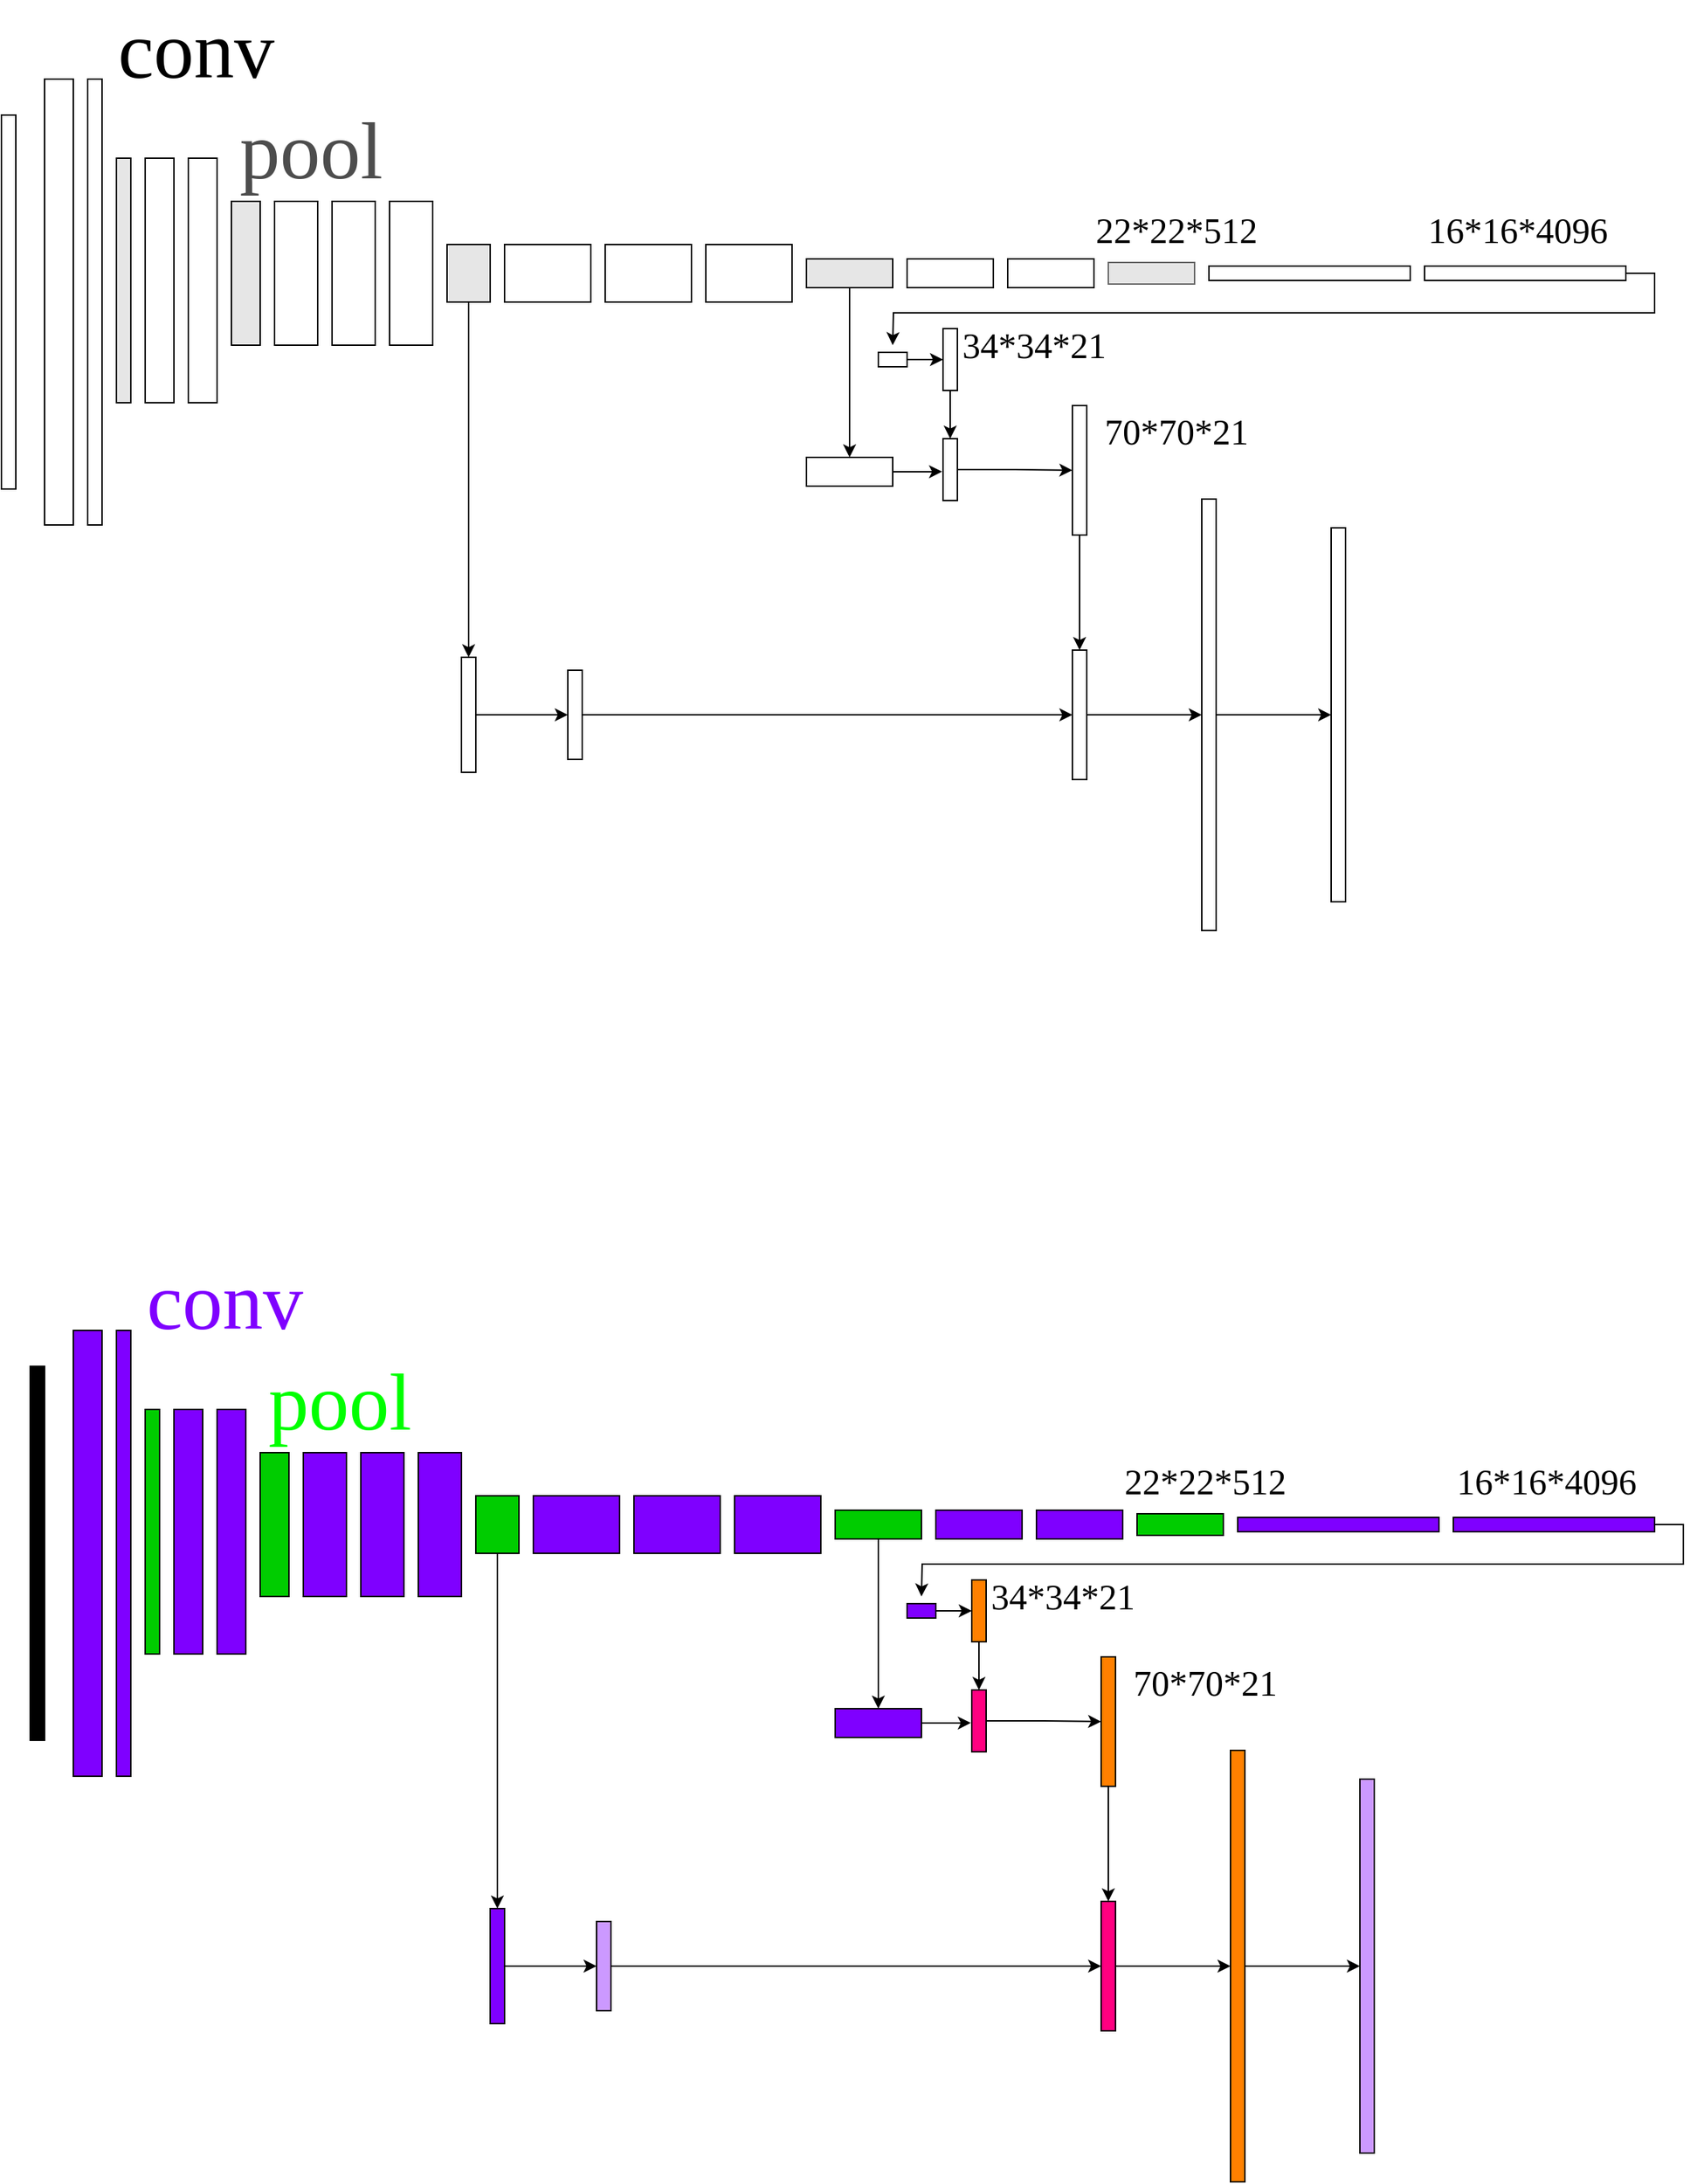 <mxfile version="12.8.1" type="github">
  <diagram id="4vmw9qc6sN0B8Oa-BUN9" name="Page-1">
    <mxGraphModel dx="1552" dy="763" grid="1" gridSize="10" guides="1" tooltips="1" connect="1" arrows="1" fold="1" page="1" pageScale="1" pageWidth="827" pageHeight="1169" math="0" shadow="0">
      <root>
        <mxCell id="0" />
        <mxCell id="1" parent="0" />
        <mxCell id="EISd4JiYMSwrplZ_3Wii-1" value="" style="rounded=0;whiteSpace=wrap;html=1;strokeColor=#000000;fillColor=#FFFFFF;fontFamily=Times New Roman;fontSize=25;" parent="1" vertex="1">
          <mxGeometry x="20" y="180" width="10" height="260" as="geometry" />
        </mxCell>
        <mxCell id="EISd4JiYMSwrplZ_3Wii-2" value="" style="rounded=0;whiteSpace=wrap;html=1;fillColor=#FFFFFF;fontFamily=Times New Roman;fontSize=25;" parent="1" vertex="1">
          <mxGeometry x="50" y="155" width="20" height="310" as="geometry" />
        </mxCell>
        <mxCell id="EISd4JiYMSwrplZ_3Wii-3" value="" style="rounded=0;whiteSpace=wrap;html=1;fillColor=#FFFFFF;fontFamily=Times New Roman;fontSize=25;" parent="1" vertex="1">
          <mxGeometry x="80" y="155" width="10" height="310" as="geometry" />
        </mxCell>
        <mxCell id="EISd4JiYMSwrplZ_3Wii-4" value="" style="rounded=0;whiteSpace=wrap;html=1;fillColor=#E6E6E6;fontFamily=Times New Roman;fontSize=25;" parent="1" vertex="1">
          <mxGeometry x="100" y="210" width="10" height="170" as="geometry" />
        </mxCell>
        <mxCell id="EISd4JiYMSwrplZ_3Wii-5" value="" style="rounded=0;whiteSpace=wrap;html=1;fillColor=#FFFFFF;fontFamily=Times New Roman;fontSize=25;" parent="1" vertex="1">
          <mxGeometry x="120" y="210" width="20" height="170" as="geometry" />
        </mxCell>
        <mxCell id="EISd4JiYMSwrplZ_3Wii-7" value="" style="rounded=0;whiteSpace=wrap;html=1;fillColor=#FFFFFF;fontFamily=Times New Roman;fontSize=25;" parent="1" vertex="1">
          <mxGeometry x="150" y="210" width="20" height="170" as="geometry" />
        </mxCell>
        <mxCell id="EISd4JiYMSwrplZ_3Wii-8" value="" style="rounded=0;whiteSpace=wrap;html=1;fillColor=#E6E6E6;fontFamily=Times New Roman;fontSize=25;" parent="1" vertex="1">
          <mxGeometry x="180" y="240" width="20" height="100" as="geometry" />
        </mxCell>
        <mxCell id="EISd4JiYMSwrplZ_3Wii-9" value="" style="rounded=0;whiteSpace=wrap;html=1;fillColor=#FFFFFF;fontFamily=Times New Roman;fontSize=25;" parent="1" vertex="1">
          <mxGeometry x="210" y="240" width="30" height="100" as="geometry" />
        </mxCell>
        <mxCell id="EISd4JiYMSwrplZ_3Wii-11" value="" style="rounded=0;whiteSpace=wrap;html=1;fillColor=#FFFFFF;fontFamily=Times New Roman;fontSize=25;" parent="1" vertex="1">
          <mxGeometry x="250" y="240" width="30" height="100" as="geometry" />
        </mxCell>
        <mxCell id="EISd4JiYMSwrplZ_3Wii-12" value="" style="rounded=0;whiteSpace=wrap;html=1;fillColor=#FFFFFF;fontFamily=Times New Roman;fontSize=25;" parent="1" vertex="1">
          <mxGeometry x="290" y="240" width="30" height="100" as="geometry" />
        </mxCell>
        <mxCell id="EISd4JiYMSwrplZ_3Wii-50" value="" style="edgeStyle=orthogonalEdgeStyle;rounded=0;orthogonalLoop=1;jettySize=auto;html=1;exitX=0.5;exitY=1;exitDx=0;exitDy=0;fontFamily=Times New Roman;fontSize=25;" parent="1" source="EISd4JiYMSwrplZ_3Wii-13" target="EISd4JiYMSwrplZ_3Wii-49" edge="1">
          <mxGeometry relative="1" as="geometry">
            <mxPoint x="345" y="325" as="sourcePoint" />
          </mxGeometry>
        </mxCell>
        <mxCell id="EISd4JiYMSwrplZ_3Wii-13" value="" style="rounded=0;whiteSpace=wrap;html=1;fillColor=#E6E6E6;fontFamily=Times New Roman;fontSize=25;" parent="1" vertex="1">
          <mxGeometry x="330" y="270" width="30" height="40" as="geometry" />
        </mxCell>
        <mxCell id="EISd4JiYMSwrplZ_3Wii-52" value="" style="edgeStyle=orthogonalEdgeStyle;rounded=0;orthogonalLoop=1;jettySize=auto;html=1;entryX=0;entryY=0.5;entryDx=0;entryDy=0;fontFamily=Times New Roman;fontSize=25;" parent="1" source="EISd4JiYMSwrplZ_3Wii-49" target="EISd4JiYMSwrplZ_3Wii-43" edge="1">
          <mxGeometry relative="1" as="geometry">
            <mxPoint x="411" y="592" as="targetPoint" />
          </mxGeometry>
        </mxCell>
        <mxCell id="EISd4JiYMSwrplZ_3Wii-49" value="" style="rounded=0;whiteSpace=wrap;html=1;fillColor=#FFFFFF;fontFamily=Times New Roman;fontSize=25;" parent="1" vertex="1">
          <mxGeometry x="340" y="557" width="10" height="80" as="geometry" />
        </mxCell>
        <mxCell id="EISd4JiYMSwrplZ_3Wii-48" value="" style="edgeStyle=orthogonalEdgeStyle;rounded=0;orthogonalLoop=1;jettySize=auto;html=1;fontFamily=Times New Roman;fontSize=25;" parent="1" source="EISd4JiYMSwrplZ_3Wii-43" target="EISd4JiYMSwrplZ_3Wii-36" edge="1">
          <mxGeometry relative="1" as="geometry">
            <mxPoint x="440" y="580" as="targetPoint" />
          </mxGeometry>
        </mxCell>
        <mxCell id="EISd4JiYMSwrplZ_3Wii-43" value="" style="rounded=0;whiteSpace=wrap;html=1;fillColor=#FFFFFF;fontFamily=Times New Roman;fontSize=25;" parent="1" vertex="1">
          <mxGeometry x="414" y="566" width="10" height="62" as="geometry" />
        </mxCell>
        <mxCell id="EISd4JiYMSwrplZ_3Wii-15" value="" style="rounded=0;whiteSpace=wrap;html=1;fillColor=#FFFFFF;fontFamily=Times New Roman;fontSize=25;" parent="1" vertex="1">
          <mxGeometry x="370" y="270" width="60" height="40" as="geometry" />
        </mxCell>
        <mxCell id="EISd4JiYMSwrplZ_3Wii-17" value="" style="rounded=0;whiteSpace=wrap;html=1;fillColor=#FFFFFF;fontFamily=Times New Roman;fontSize=25;" parent="1" vertex="1">
          <mxGeometry x="440" y="270" width="60" height="40" as="geometry" />
        </mxCell>
        <mxCell id="EISd4JiYMSwrplZ_3Wii-18" value="" style="rounded=0;whiteSpace=wrap;html=1;fillColor=#FFFFFF;fontFamily=Times New Roman;fontSize=25;" parent="1" vertex="1">
          <mxGeometry x="510" y="270" width="60" height="40" as="geometry" />
        </mxCell>
        <mxCell id="EISd4JiYMSwrplZ_3Wii-58" value="" style="edgeStyle=orthogonalEdgeStyle;rounded=0;orthogonalLoop=1;jettySize=auto;html=1;fontFamily=Times New Roman;fontSize=25;" parent="1" source="EISd4JiYMSwrplZ_3Wii-19" target="EISd4JiYMSwrplZ_3Wii-57" edge="1">
          <mxGeometry relative="1" as="geometry" />
        </mxCell>
        <mxCell id="EISd4JiYMSwrplZ_3Wii-19" value="" style="rounded=0;whiteSpace=wrap;html=1;fillColor=#E6E6E6;fontFamily=Times New Roman;fontSize=25;" parent="1" vertex="1">
          <mxGeometry x="580" y="280" width="60" height="20" as="geometry" />
        </mxCell>
        <mxCell id="EISd4JiYMSwrplZ_3Wii-60" value="" style="edgeStyle=orthogonalEdgeStyle;rounded=0;orthogonalLoop=1;jettySize=auto;html=1;entryX=-0.066;entryY=0.533;entryDx=0;entryDy=0;entryPerimeter=0;fontFamily=Times New Roman;fontSize=25;" parent="1" source="EISd4JiYMSwrplZ_3Wii-57" target="EISd4JiYMSwrplZ_3Wii-32" edge="1">
          <mxGeometry relative="1" as="geometry">
            <mxPoint x="670" y="427" as="targetPoint" />
          </mxGeometry>
        </mxCell>
        <mxCell id="EISd4JiYMSwrplZ_3Wii-57" value="" style="rounded=0;whiteSpace=wrap;html=1;fillColor=#FFFFFF;fontFamily=Times New Roman;fontSize=25;" parent="1" vertex="1">
          <mxGeometry x="580" y="418" width="60" height="20" as="geometry" />
        </mxCell>
        <mxCell id="EISd4JiYMSwrplZ_3Wii-22" value="" style="rounded=0;whiteSpace=wrap;html=1;fillColor=#FFFFFF;fontFamily=Times New Roman;fontSize=25;" parent="1" vertex="1">
          <mxGeometry x="650" y="280" width="60" height="20" as="geometry" />
        </mxCell>
        <mxCell id="EISd4JiYMSwrplZ_3Wii-23" value="" style="rounded=0;whiteSpace=wrap;html=1;fillColor=#FFFFFF;fontFamily=Times New Roman;fontSize=25;" parent="1" vertex="1">
          <mxGeometry x="720" y="280" width="60" height="20" as="geometry" />
        </mxCell>
        <mxCell id="EISd4JiYMSwrplZ_3Wii-24" value="" style="rounded=0;whiteSpace=wrap;html=1;fillColor=#E6E6E6;fontFamily=Times New Roman;fontSize=25;strokeColor=#666666;fontColor=#333333;" parent="1" vertex="1">
          <mxGeometry x="790" y="282.5" width="60" height="15" as="geometry" />
        </mxCell>
        <mxCell id="EISd4JiYMSwrplZ_3Wii-25" value="" style="rounded=0;whiteSpace=wrap;html=1;fillColor=#FFFFFF;fontFamily=Times New Roman;fontSize=25;" parent="1" vertex="1">
          <mxGeometry x="860" y="285" width="140" height="10" as="geometry" />
        </mxCell>
        <mxCell id="EISd4JiYMSwrplZ_3Wii-54" value="" style="edgeStyle=orthogonalEdgeStyle;rounded=0;orthogonalLoop=1;jettySize=auto;html=1;exitX=1;exitY=0.5;exitDx=0;exitDy=0;fontFamily=Times New Roman;fontSize=25;" parent="1" source="EISd4JiYMSwrplZ_3Wii-27" edge="1">
          <mxGeometry relative="1" as="geometry">
            <mxPoint x="640" y="340" as="targetPoint" />
          </mxGeometry>
        </mxCell>
        <mxCell id="EISd4JiYMSwrplZ_3Wii-27" value="" style="rounded=0;whiteSpace=wrap;html=1;fillColor=#FFFFFF;fontFamily=Times New Roman;fontSize=25;" parent="1" vertex="1">
          <mxGeometry x="1010" y="285" width="140" height="10" as="geometry" />
        </mxCell>
        <mxCell id="EISd4JiYMSwrplZ_3Wii-56" value="" style="edgeStyle=orthogonalEdgeStyle;rounded=0;orthogonalLoop=1;jettySize=auto;html=1;entryX=0;entryY=0.5;entryDx=0;entryDy=0;fontFamily=Times New Roman;fontSize=25;" parent="1" source="EISd4JiYMSwrplZ_3Wii-28" target="EISd4JiYMSwrplZ_3Wii-31" edge="1">
          <mxGeometry relative="1" as="geometry">
            <mxPoint x="730" y="350" as="targetPoint" />
          </mxGeometry>
        </mxCell>
        <mxCell id="EISd4JiYMSwrplZ_3Wii-28" value="" style="rounded=0;whiteSpace=wrap;html=1;fillColor=#FFFFFF;fontFamily=Times New Roman;fontSize=25;" parent="1" vertex="1">
          <mxGeometry x="630" y="345" width="20" height="10" as="geometry" />
        </mxCell>
        <mxCell id="EISd4JiYMSwrplZ_3Wii-33" value="" style="edgeStyle=orthogonalEdgeStyle;rounded=0;orthogonalLoop=1;jettySize=auto;html=1;fontFamily=Times New Roman;fontSize=25;" parent="1" source="EISd4JiYMSwrplZ_3Wii-31" target="EISd4JiYMSwrplZ_3Wii-32" edge="1">
          <mxGeometry relative="1" as="geometry" />
        </mxCell>
        <mxCell id="EISd4JiYMSwrplZ_3Wii-31" value="" style="rounded=0;whiteSpace=wrap;html=1;fillColor=#FFFFFF;fontFamily=Times New Roman;fontSize=25;" parent="1" vertex="1">
          <mxGeometry x="675" y="328.5" width="10" height="43" as="geometry" />
        </mxCell>
        <mxCell id="EISd4JiYMSwrplZ_3Wii-35" value="" style="edgeStyle=orthogonalEdgeStyle;rounded=0;orthogonalLoop=1;jettySize=auto;html=1;fontFamily=Times New Roman;fontSize=25;" parent="1" source="EISd4JiYMSwrplZ_3Wii-32" target="EISd4JiYMSwrplZ_3Wii-34" edge="1">
          <mxGeometry relative="1" as="geometry" />
        </mxCell>
        <mxCell id="EISd4JiYMSwrplZ_3Wii-32" value="" style="rounded=0;whiteSpace=wrap;html=1;fillColor=#FFFFFF;fontFamily=Times New Roman;fontSize=25;" parent="1" vertex="1">
          <mxGeometry x="675" y="405" width="10" height="43" as="geometry" />
        </mxCell>
        <mxCell id="EISd4JiYMSwrplZ_3Wii-37" value="" style="edgeStyle=orthogonalEdgeStyle;rounded=0;orthogonalLoop=1;jettySize=auto;html=1;fontFamily=Times New Roman;fontSize=25;" parent="1" source="EISd4JiYMSwrplZ_3Wii-34" target="EISd4JiYMSwrplZ_3Wii-36" edge="1">
          <mxGeometry relative="1" as="geometry" />
        </mxCell>
        <mxCell id="EISd4JiYMSwrplZ_3Wii-34" value="" style="rounded=0;whiteSpace=wrap;html=1;fillColor=#FFFFFF;fontFamily=Times New Roman;fontSize=25;" parent="1" vertex="1">
          <mxGeometry x="765" y="382" width="10" height="90" as="geometry" />
        </mxCell>
        <mxCell id="EISd4JiYMSwrplZ_3Wii-39" value="" style="edgeStyle=orthogonalEdgeStyle;rounded=0;orthogonalLoop=1;jettySize=auto;html=1;fontFamily=Times New Roman;fontSize=25;" parent="1" source="EISd4JiYMSwrplZ_3Wii-36" target="EISd4JiYMSwrplZ_3Wii-38" edge="1">
          <mxGeometry relative="1" as="geometry" />
        </mxCell>
        <mxCell id="EISd4JiYMSwrplZ_3Wii-36" value="" style="rounded=0;whiteSpace=wrap;html=1;fillColor=#FFFFFF;fontFamily=Times New Roman;fontSize=25;" parent="1" vertex="1">
          <mxGeometry x="765" y="552" width="10" height="90" as="geometry" />
        </mxCell>
        <mxCell id="EISd4JiYMSwrplZ_3Wii-42" value="" style="edgeStyle=orthogonalEdgeStyle;rounded=0;orthogonalLoop=1;jettySize=auto;html=1;fontFamily=Times New Roman;fontSize=25;" parent="1" source="EISd4JiYMSwrplZ_3Wii-38" target="EISd4JiYMSwrplZ_3Wii-41" edge="1">
          <mxGeometry relative="1" as="geometry" />
        </mxCell>
        <mxCell id="EISd4JiYMSwrplZ_3Wii-38" value="" style="rounded=0;whiteSpace=wrap;html=1;fillColor=#FFFFFF;fontFamily=Times New Roman;fontSize=25;" parent="1" vertex="1">
          <mxGeometry x="855" y="447" width="10" height="300" as="geometry" />
        </mxCell>
        <mxCell id="EISd4JiYMSwrplZ_3Wii-41" value="" style="rounded=0;whiteSpace=wrap;html=1;fillColor=#FFFFFF;fontFamily=Times New Roman;fontSize=25;" parent="1" vertex="1">
          <mxGeometry x="945" y="467" width="10" height="260" as="geometry" />
        </mxCell>
        <mxCell id="EISd4JiYMSwrplZ_3Wii-61" value="16*16*4096" style="text;html=1;strokeColor=none;fillColor=none;align=center;verticalAlign=middle;whiteSpace=wrap;rounded=0;fontFamily=Times New Roman;fontSize=25;" parent="1" vertex="1">
          <mxGeometry x="1010" y="250" width="130" height="20" as="geometry" />
        </mxCell>
        <mxCell id="EISd4JiYMSwrplZ_3Wii-63" value="22*22*512" style="text;html=1;align=center;verticalAlign=middle;resizable=0;points=[];autosize=1;fontFamily=Times New Roman;fontSize=25;" parent="1" vertex="1">
          <mxGeometry x="772" y="240" width="130" height="40" as="geometry" />
        </mxCell>
        <mxCell id="EISd4JiYMSwrplZ_3Wii-64" value="34*34*21" style="text;html=1;align=center;verticalAlign=middle;resizable=0;points=[];autosize=1;fontFamily=Times New Roman;fontSize=25;" parent="1" vertex="1">
          <mxGeometry x="678" y="320" width="120" height="40" as="geometry" />
        </mxCell>
        <mxCell id="EISd4JiYMSwrplZ_3Wii-65" value="70*70*21" style="text;html=1;align=center;verticalAlign=middle;resizable=0;points=[];autosize=1;fontFamily=Times New Roman;fontSize=25;" parent="1" vertex="1">
          <mxGeometry x="777" y="380" width="120" height="40" as="geometry" />
        </mxCell>
        <mxCell id="EISd4JiYMSwrplZ_3Wii-66" value="&lt;font style=&quot;font-size: 56px&quot;&gt;conv&lt;/font&gt;" style="text;html=1;align=center;verticalAlign=middle;resizable=0;points=[];autosize=1;fontSize=56;fontFamily=Times New Roman;" parent="1" vertex="1">
          <mxGeometry x="90" y="100" width="130" height="70" as="geometry" />
        </mxCell>
        <mxCell id="EISd4JiYMSwrplZ_3Wii-67" value="&lt;font style=&quot;font-size: 56px&quot; color=&quot;#4d4d4d&quot;&gt;pool&lt;/font&gt;" style="text;html=1;align=center;verticalAlign=middle;resizable=0;points=[];autosize=1;fontSize=56;fontFamily=Times New Roman;" parent="1" vertex="1">
          <mxGeometry x="180" y="170" width="110" height="70" as="geometry" />
        </mxCell>
        <mxCell id="zK5FRSOt8R1a8rK1VpA8-49" value="" style="rounded=0;whiteSpace=wrap;html=1;strokeColor=#000000;fillColor=#000000;fontFamily=Times New Roman;fontSize=25;" vertex="1" parent="1">
          <mxGeometry x="40" y="1050" width="10" height="260" as="geometry" />
        </mxCell>
        <mxCell id="zK5FRSOt8R1a8rK1VpA8-50" value="" style="rounded=0;whiteSpace=wrap;html=1;fillColor=#7F00FF;fontFamily=Times New Roman;fontSize=25;" vertex="1" parent="1">
          <mxGeometry x="70" y="1025" width="20" height="310" as="geometry" />
        </mxCell>
        <mxCell id="zK5FRSOt8R1a8rK1VpA8-51" value="" style="rounded=0;whiteSpace=wrap;html=1;fillColor=#7F00FF;fontFamily=Times New Roman;fontSize=25;" vertex="1" parent="1">
          <mxGeometry x="100" y="1025" width="10" height="310" as="geometry" />
        </mxCell>
        <mxCell id="zK5FRSOt8R1a8rK1VpA8-52" value="" style="rounded=0;whiteSpace=wrap;html=1;fillColor=#00CC00;fontFamily=Times New Roman;fontSize=25;" vertex="1" parent="1">
          <mxGeometry x="120" y="1080" width="10" height="170" as="geometry" />
        </mxCell>
        <mxCell id="zK5FRSOt8R1a8rK1VpA8-53" value="" style="rounded=0;whiteSpace=wrap;html=1;fillColor=#7F00FF;fontFamily=Times New Roman;fontSize=25;" vertex="1" parent="1">
          <mxGeometry x="140" y="1080" width="20" height="170" as="geometry" />
        </mxCell>
        <mxCell id="zK5FRSOt8R1a8rK1VpA8-54" value="" style="rounded=0;whiteSpace=wrap;html=1;fillColor=#7F00FF;fontFamily=Times New Roman;fontSize=25;" vertex="1" parent="1">
          <mxGeometry x="170" y="1080" width="20" height="170" as="geometry" />
        </mxCell>
        <mxCell id="zK5FRSOt8R1a8rK1VpA8-55" value="" style="rounded=0;whiteSpace=wrap;html=1;fillColor=#00CC00;fontFamily=Times New Roman;fontSize=25;" vertex="1" parent="1">
          <mxGeometry x="200" y="1110" width="20" height="100" as="geometry" />
        </mxCell>
        <mxCell id="zK5FRSOt8R1a8rK1VpA8-56" value="" style="rounded=0;whiteSpace=wrap;html=1;fillColor=#7F00FF;fontFamily=Times New Roman;fontSize=25;" vertex="1" parent="1">
          <mxGeometry x="230" y="1110" width="30" height="100" as="geometry" />
        </mxCell>
        <mxCell id="zK5FRSOt8R1a8rK1VpA8-57" value="" style="rounded=0;whiteSpace=wrap;html=1;fillColor=#7F00FF;fontFamily=Times New Roman;fontSize=25;" vertex="1" parent="1">
          <mxGeometry x="270" y="1110" width="30" height="100" as="geometry" />
        </mxCell>
        <mxCell id="zK5FRSOt8R1a8rK1VpA8-58" value="" style="rounded=0;whiteSpace=wrap;html=1;fillColor=#7F00FF;fontFamily=Times New Roman;fontSize=25;" vertex="1" parent="1">
          <mxGeometry x="310" y="1110" width="30" height="100" as="geometry" />
        </mxCell>
        <mxCell id="zK5FRSOt8R1a8rK1VpA8-59" value="" style="edgeStyle=orthogonalEdgeStyle;rounded=0;orthogonalLoop=1;jettySize=auto;html=1;exitX=0.5;exitY=1;exitDx=0;exitDy=0;fontFamily=Times New Roman;fontSize=25;" edge="1" parent="1" source="zK5FRSOt8R1a8rK1VpA8-60" target="zK5FRSOt8R1a8rK1VpA8-62">
          <mxGeometry relative="1" as="geometry">
            <mxPoint x="365" y="1195" as="sourcePoint" />
          </mxGeometry>
        </mxCell>
        <mxCell id="zK5FRSOt8R1a8rK1VpA8-60" value="" style="rounded=0;whiteSpace=wrap;html=1;fillColor=#00CC00;fontFamily=Times New Roman;fontSize=25;" vertex="1" parent="1">
          <mxGeometry x="350" y="1140" width="30" height="40" as="geometry" />
        </mxCell>
        <mxCell id="zK5FRSOt8R1a8rK1VpA8-61" value="" style="edgeStyle=orthogonalEdgeStyle;rounded=0;orthogonalLoop=1;jettySize=auto;html=1;entryX=0;entryY=0.5;entryDx=0;entryDy=0;fontFamily=Times New Roman;fontSize=25;" edge="1" parent="1" source="zK5FRSOt8R1a8rK1VpA8-62" target="zK5FRSOt8R1a8rK1VpA8-64">
          <mxGeometry relative="1" as="geometry">
            <mxPoint x="431" y="1462" as="targetPoint" />
          </mxGeometry>
        </mxCell>
        <mxCell id="zK5FRSOt8R1a8rK1VpA8-62" value="" style="rounded=0;whiteSpace=wrap;html=1;fillColor=#7F00FF;fontFamily=Times New Roman;fontSize=25;" vertex="1" parent="1">
          <mxGeometry x="360" y="1427" width="10" height="80" as="geometry" />
        </mxCell>
        <mxCell id="zK5FRSOt8R1a8rK1VpA8-63" value="" style="edgeStyle=orthogonalEdgeStyle;rounded=0;orthogonalLoop=1;jettySize=auto;html=1;fontFamily=Times New Roman;fontSize=25;" edge="1" parent="1" source="zK5FRSOt8R1a8rK1VpA8-64" target="zK5FRSOt8R1a8rK1VpA8-87">
          <mxGeometry relative="1" as="geometry">
            <mxPoint x="460" y="1450" as="targetPoint" />
          </mxGeometry>
        </mxCell>
        <mxCell id="zK5FRSOt8R1a8rK1VpA8-64" value="" style="rounded=0;whiteSpace=wrap;html=1;fillColor=#CC99FF;fontFamily=Times New Roman;fontSize=25;" vertex="1" parent="1">
          <mxGeometry x="434" y="1436" width="10" height="62" as="geometry" />
        </mxCell>
        <mxCell id="zK5FRSOt8R1a8rK1VpA8-65" value="" style="rounded=0;whiteSpace=wrap;html=1;fillColor=#7F00FF;fontFamily=Times New Roman;fontSize=25;" vertex="1" parent="1">
          <mxGeometry x="390" y="1140" width="60" height="40" as="geometry" />
        </mxCell>
        <mxCell id="zK5FRSOt8R1a8rK1VpA8-66" value="" style="rounded=0;whiteSpace=wrap;html=1;fillColor=#7F00FF;fontFamily=Times New Roman;fontSize=25;" vertex="1" parent="1">
          <mxGeometry x="460" y="1140" width="60" height="40" as="geometry" />
        </mxCell>
        <mxCell id="zK5FRSOt8R1a8rK1VpA8-67" value="" style="rounded=0;whiteSpace=wrap;html=1;fillColor=#7F00FF;fontFamily=Times New Roman;fontSize=25;" vertex="1" parent="1">
          <mxGeometry x="530" y="1140" width="60" height="40" as="geometry" />
        </mxCell>
        <mxCell id="zK5FRSOt8R1a8rK1VpA8-68" value="" style="edgeStyle=orthogonalEdgeStyle;rounded=0;orthogonalLoop=1;jettySize=auto;html=1;fontFamily=Times New Roman;fontSize=25;" edge="1" parent="1" source="zK5FRSOt8R1a8rK1VpA8-69" target="zK5FRSOt8R1a8rK1VpA8-71">
          <mxGeometry relative="1" as="geometry" />
        </mxCell>
        <mxCell id="zK5FRSOt8R1a8rK1VpA8-69" value="" style="rounded=0;whiteSpace=wrap;html=1;fillColor=#00CC00;fontFamily=Times New Roman;fontSize=25;" vertex="1" parent="1">
          <mxGeometry x="600" y="1150" width="60" height="20" as="geometry" />
        </mxCell>
        <mxCell id="zK5FRSOt8R1a8rK1VpA8-70" value="" style="edgeStyle=orthogonalEdgeStyle;rounded=0;orthogonalLoop=1;jettySize=auto;html=1;entryX=-0.066;entryY=0.533;entryDx=0;entryDy=0;entryPerimeter=0;fontFamily=Times New Roman;fontSize=25;" edge="1" parent="1" source="zK5FRSOt8R1a8rK1VpA8-71" target="zK5FRSOt8R1a8rK1VpA8-83">
          <mxGeometry relative="1" as="geometry">
            <mxPoint x="690" y="1297" as="targetPoint" />
          </mxGeometry>
        </mxCell>
        <mxCell id="zK5FRSOt8R1a8rK1VpA8-71" value="" style="rounded=0;whiteSpace=wrap;html=1;fillColor=#7F00FF;fontFamily=Times New Roman;fontSize=25;" vertex="1" parent="1">
          <mxGeometry x="600" y="1288" width="60" height="20" as="geometry" />
        </mxCell>
        <mxCell id="zK5FRSOt8R1a8rK1VpA8-72" value="" style="rounded=0;whiteSpace=wrap;html=1;fillColor=#7F00FF;fontFamily=Times New Roman;fontSize=25;" vertex="1" parent="1">
          <mxGeometry x="670" y="1150" width="60" height="20" as="geometry" />
        </mxCell>
        <mxCell id="zK5FRSOt8R1a8rK1VpA8-73" value="" style="rounded=0;whiteSpace=wrap;html=1;fillColor=#7F00FF;fontFamily=Times New Roman;fontSize=25;" vertex="1" parent="1">
          <mxGeometry x="740" y="1150" width="60" height="20" as="geometry" />
        </mxCell>
        <mxCell id="zK5FRSOt8R1a8rK1VpA8-74" value="" style="rounded=0;whiteSpace=wrap;html=1;fillColor=#00CC00;fontFamily=Times New Roman;fontSize=25;" vertex="1" parent="1">
          <mxGeometry x="810" y="1152.5" width="60" height="15" as="geometry" />
        </mxCell>
        <mxCell id="zK5FRSOt8R1a8rK1VpA8-75" value="" style="rounded=0;whiteSpace=wrap;html=1;fillColor=#7F00FF;fontFamily=Times New Roman;fontSize=25;" vertex="1" parent="1">
          <mxGeometry x="880" y="1155" width="140" height="10" as="geometry" />
        </mxCell>
        <mxCell id="zK5FRSOt8R1a8rK1VpA8-76" value="" style="edgeStyle=orthogonalEdgeStyle;rounded=0;orthogonalLoop=1;jettySize=auto;html=1;exitX=1;exitY=0.5;exitDx=0;exitDy=0;fontFamily=Times New Roman;fontSize=25;" edge="1" parent="1" source="zK5FRSOt8R1a8rK1VpA8-77">
          <mxGeometry relative="1" as="geometry">
            <mxPoint x="660" y="1210" as="targetPoint" />
          </mxGeometry>
        </mxCell>
        <mxCell id="zK5FRSOt8R1a8rK1VpA8-77" value="" style="rounded=0;whiteSpace=wrap;html=1;fillColor=#7F00FF;fontFamily=Times New Roman;fontSize=25;" vertex="1" parent="1">
          <mxGeometry x="1030" y="1155" width="140" height="10" as="geometry" />
        </mxCell>
        <mxCell id="zK5FRSOt8R1a8rK1VpA8-78" value="" style="edgeStyle=orthogonalEdgeStyle;rounded=0;orthogonalLoop=1;jettySize=auto;html=1;entryX=0;entryY=0.5;entryDx=0;entryDy=0;fontFamily=Times New Roman;fontSize=25;" edge="1" parent="1" source="zK5FRSOt8R1a8rK1VpA8-79" target="zK5FRSOt8R1a8rK1VpA8-81">
          <mxGeometry relative="1" as="geometry">
            <mxPoint x="750" y="1220" as="targetPoint" />
          </mxGeometry>
        </mxCell>
        <mxCell id="zK5FRSOt8R1a8rK1VpA8-79" value="" style="rounded=0;whiteSpace=wrap;html=1;fillColor=#7F00FF;fontFamily=Times New Roman;fontSize=25;" vertex="1" parent="1">
          <mxGeometry x="650" y="1215" width="20" height="10" as="geometry" />
        </mxCell>
        <mxCell id="zK5FRSOt8R1a8rK1VpA8-80" value="" style="edgeStyle=orthogonalEdgeStyle;rounded=0;orthogonalLoop=1;jettySize=auto;html=1;fontFamily=Times New Roman;fontSize=25;" edge="1" parent="1" source="zK5FRSOt8R1a8rK1VpA8-81" target="zK5FRSOt8R1a8rK1VpA8-83">
          <mxGeometry relative="1" as="geometry" />
        </mxCell>
        <mxCell id="zK5FRSOt8R1a8rK1VpA8-81" value="" style="rounded=0;whiteSpace=wrap;html=1;fillColor=#FF8000;fontFamily=Times New Roman;fontSize=25;" vertex="1" parent="1">
          <mxGeometry x="695" y="1198.5" width="10" height="43" as="geometry" />
        </mxCell>
        <mxCell id="zK5FRSOt8R1a8rK1VpA8-82" value="" style="edgeStyle=orthogonalEdgeStyle;rounded=0;orthogonalLoop=1;jettySize=auto;html=1;fontFamily=Times New Roman;fontSize=25;" edge="1" parent="1" source="zK5FRSOt8R1a8rK1VpA8-83" target="zK5FRSOt8R1a8rK1VpA8-85">
          <mxGeometry relative="1" as="geometry" />
        </mxCell>
        <mxCell id="zK5FRSOt8R1a8rK1VpA8-83" value="" style="rounded=0;whiteSpace=wrap;html=1;fillColor=#FF0080;fontFamily=Times New Roman;fontSize=25;" vertex="1" parent="1">
          <mxGeometry x="695" y="1275" width="10" height="43" as="geometry" />
        </mxCell>
        <mxCell id="zK5FRSOt8R1a8rK1VpA8-84" value="" style="edgeStyle=orthogonalEdgeStyle;rounded=0;orthogonalLoop=1;jettySize=auto;html=1;fontFamily=Times New Roman;fontSize=25;" edge="1" parent="1" source="zK5FRSOt8R1a8rK1VpA8-85" target="zK5FRSOt8R1a8rK1VpA8-87">
          <mxGeometry relative="1" as="geometry" />
        </mxCell>
        <mxCell id="zK5FRSOt8R1a8rK1VpA8-85" value="" style="rounded=0;whiteSpace=wrap;html=1;fillColor=#FF8000;fontFamily=Times New Roman;fontSize=25;" vertex="1" parent="1">
          <mxGeometry x="785" y="1252" width="10" height="90" as="geometry" />
        </mxCell>
        <mxCell id="zK5FRSOt8R1a8rK1VpA8-86" value="" style="edgeStyle=orthogonalEdgeStyle;rounded=0;orthogonalLoop=1;jettySize=auto;html=1;fontFamily=Times New Roman;fontSize=25;" edge="1" parent="1" source="zK5FRSOt8R1a8rK1VpA8-87" target="zK5FRSOt8R1a8rK1VpA8-89">
          <mxGeometry relative="1" as="geometry" />
        </mxCell>
        <mxCell id="zK5FRSOt8R1a8rK1VpA8-87" value="" style="rounded=0;whiteSpace=wrap;html=1;fillColor=#FF0080;fontFamily=Times New Roman;fontSize=25;" vertex="1" parent="1">
          <mxGeometry x="785" y="1422" width="10" height="90" as="geometry" />
        </mxCell>
        <mxCell id="zK5FRSOt8R1a8rK1VpA8-88" value="" style="edgeStyle=orthogonalEdgeStyle;rounded=0;orthogonalLoop=1;jettySize=auto;html=1;fontFamily=Times New Roman;fontSize=25;" edge="1" parent="1" source="zK5FRSOt8R1a8rK1VpA8-89" target="zK5FRSOt8R1a8rK1VpA8-90">
          <mxGeometry relative="1" as="geometry" />
        </mxCell>
        <mxCell id="zK5FRSOt8R1a8rK1VpA8-89" value="" style="rounded=0;whiteSpace=wrap;html=1;fillColor=#FF8000;fontFamily=Times New Roman;fontSize=25;" vertex="1" parent="1">
          <mxGeometry x="875" y="1317" width="10" height="300" as="geometry" />
        </mxCell>
        <mxCell id="zK5FRSOt8R1a8rK1VpA8-90" value="" style="rounded=0;whiteSpace=wrap;html=1;fillColor=#CC99FF;fontFamily=Times New Roman;fontSize=25;" vertex="1" parent="1">
          <mxGeometry x="965" y="1337" width="10" height="260" as="geometry" />
        </mxCell>
        <mxCell id="zK5FRSOt8R1a8rK1VpA8-91" value="16*16*4096" style="text;html=1;strokeColor=none;fillColor=none;align=center;verticalAlign=middle;whiteSpace=wrap;rounded=0;fontFamily=Times New Roman;fontSize=25;" vertex="1" parent="1">
          <mxGeometry x="1030" y="1120" width="130" height="20" as="geometry" />
        </mxCell>
        <mxCell id="zK5FRSOt8R1a8rK1VpA8-92" value="22*22*512" style="text;html=1;align=center;verticalAlign=middle;resizable=0;points=[];autosize=1;fontFamily=Times New Roman;fontSize=25;" vertex="1" parent="1">
          <mxGeometry x="792" y="1110" width="130" height="40" as="geometry" />
        </mxCell>
        <mxCell id="zK5FRSOt8R1a8rK1VpA8-93" value="34*34*21" style="text;html=1;align=center;verticalAlign=middle;resizable=0;points=[];autosize=1;fontFamily=Times New Roman;fontSize=25;" vertex="1" parent="1">
          <mxGeometry x="698" y="1190" width="120" height="40" as="geometry" />
        </mxCell>
        <mxCell id="zK5FRSOt8R1a8rK1VpA8-94" value="70*70*21" style="text;html=1;align=center;verticalAlign=middle;resizable=0;points=[];autosize=1;fontFamily=Times New Roman;fontSize=25;" vertex="1" parent="1">
          <mxGeometry x="797" y="1250" width="120" height="40" as="geometry" />
        </mxCell>
        <mxCell id="zK5FRSOt8R1a8rK1VpA8-95" value="&lt;font color=&quot;#7f00ff&quot; style=&quot;font-size: 56px;&quot;&gt;conv&lt;/font&gt;" style="text;html=1;align=center;verticalAlign=middle;resizable=0;points=[];autosize=1;fontSize=56;fontFamily=Times New Roman;" vertex="1" parent="1">
          <mxGeometry x="110" y="970" width="130" height="70" as="geometry" />
        </mxCell>
        <mxCell id="zK5FRSOt8R1a8rK1VpA8-96" value="&lt;font color=&quot;#00ff00&quot; style=&quot;font-size: 56px;&quot;&gt;pool&lt;/font&gt;" style="text;html=1;align=center;verticalAlign=middle;resizable=0;points=[];autosize=1;fontSize=56;fontFamily=Times New Roman;" vertex="1" parent="1">
          <mxGeometry x="200" y="1040" width="110" height="70" as="geometry" />
        </mxCell>
      </root>
    </mxGraphModel>
  </diagram>
</mxfile>
